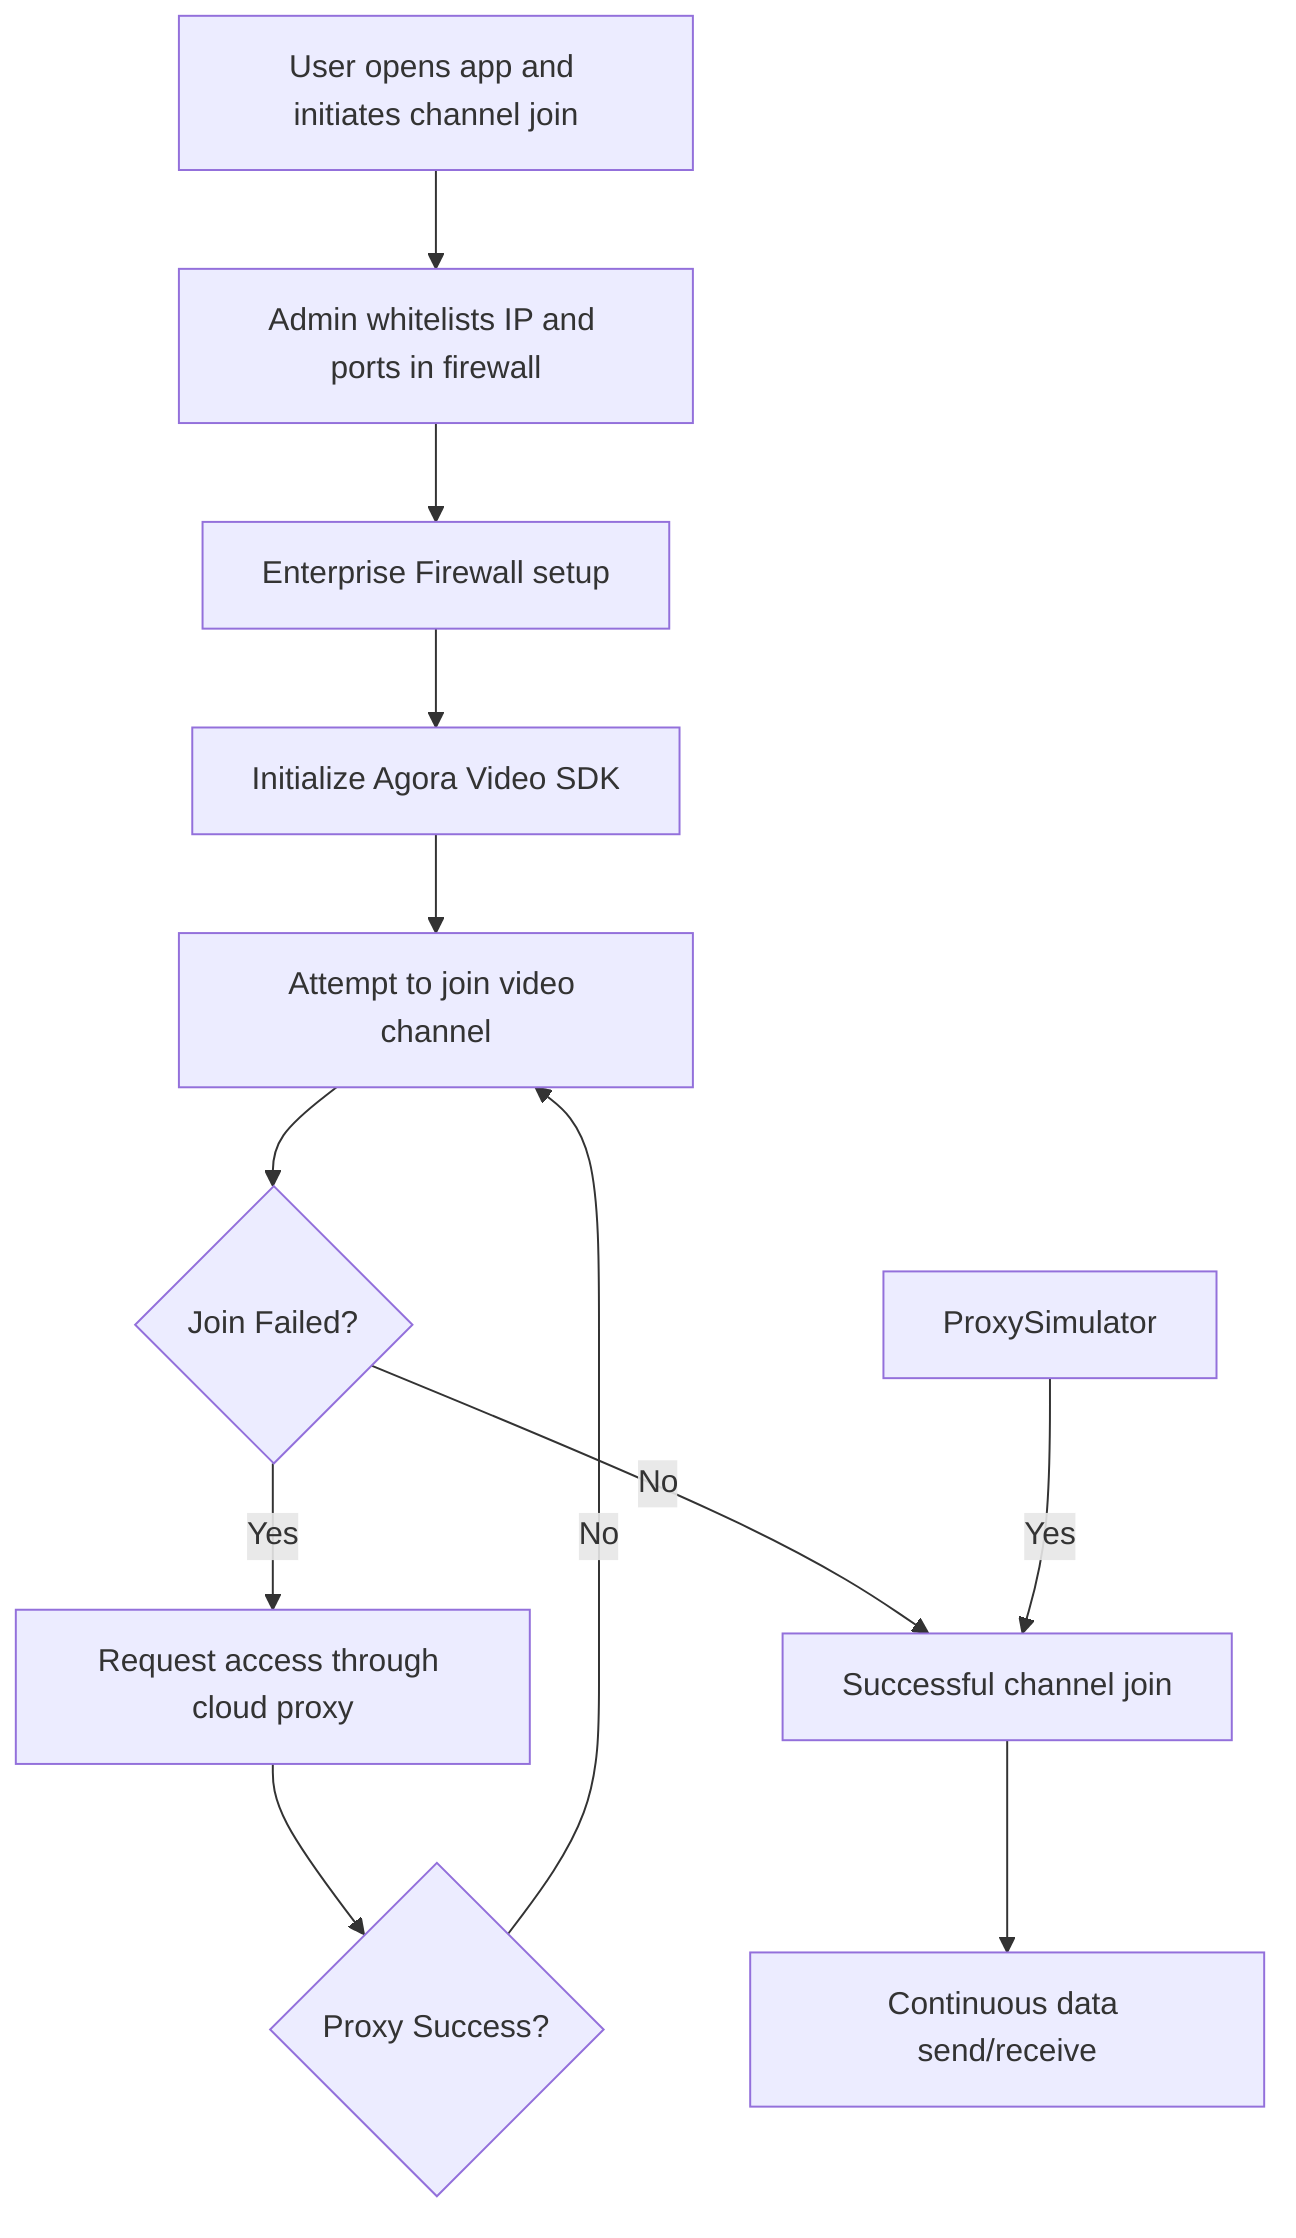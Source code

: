 flowchart TD
    UserActivity[User opens app and initiates channel join]
    AdminTasks[Admin whitelists IP and ports in firewall]
    
    ConfigureFirewall[Enterprise Firewall setup]
    VideoSDKInit[Initialize Agora Video SDK]
    JoinChannel[Attempt to join video channel]
    JoinFail{Join Failed?}
    ProxyRequest[Request access through cloud proxy]
    ProxySuccess{Proxy Success?}
    JoinSuccess[Successful channel join]
    SendReceive[Continuous data send/receive]

    UserActivity --> AdminTasks
    AdminTasks --> ConfigureFirewall
    ConfigureFirewall --> VideoSDKInit
    VideoSDKInit --> JoinChannel
    JoinChannel --> JoinFail
    JoinFail -- Yes --> ProxyRequest
    JoinFail -- No --> JoinSuccess
    ProxyRequest --> ProxySuccess
    ProxySuccess -- No --> JoinChannel
    ProxySimulator -- Yes --> JoinSuccess
    JoinSuccess --> SendReceive